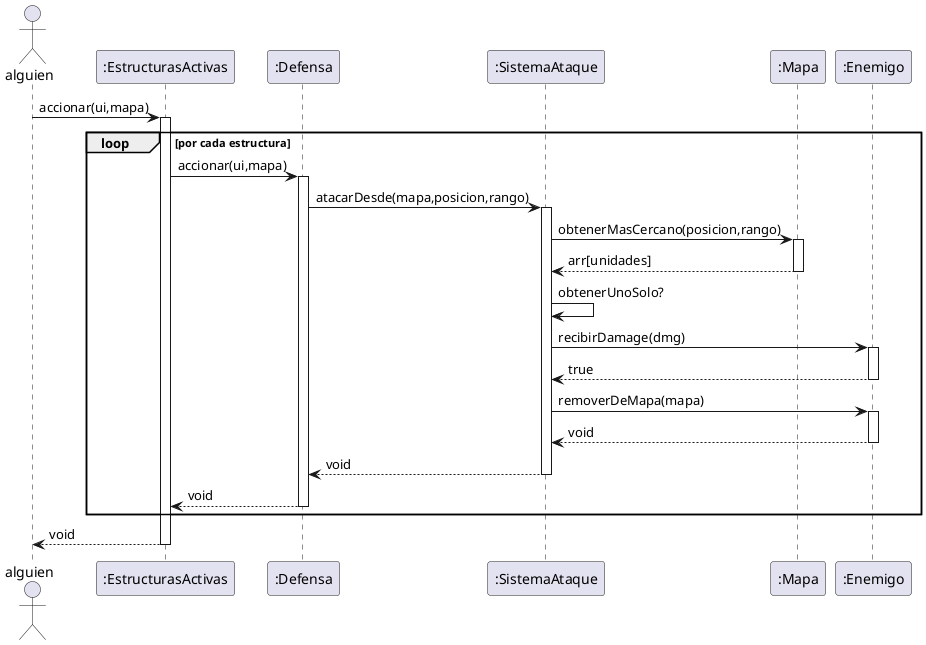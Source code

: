 @startuml

Actor alguien as sis
participant ":EstructurasActivas" as estr
participant ":Defensa" as defe
participant ":SistemaAtaque" as atk
participant ":Mapa" as mapa
participant ":Enemigo" as enemy


sis->estr: accionar(ui,mapa)
activate estr

loop por cada estructura

estr->defe : accionar(ui,mapa)
activate defe

defe->atk : atacarDesde(mapa,posicion,rango)
activate atk
atk->mapa: obtenerMasCercano(posicion,rango)
activate mapa
mapa-->atk: arr[unidades]
deactivate mapa

atk->atk: obtenerUnoSolo?

atk->enemy: recibirDamage(dmg)
activate enemy
enemy-->atk: true
deactivate enemy

atk->enemy: removerDeMapa(mapa)
activate enemy
enemy-->atk: void
deactivate enemy

atk-->defe: void
deactivate atk

defe-->estr : void
deactivate defe

end


estr-->sis: void
deactivate estr


@enduml